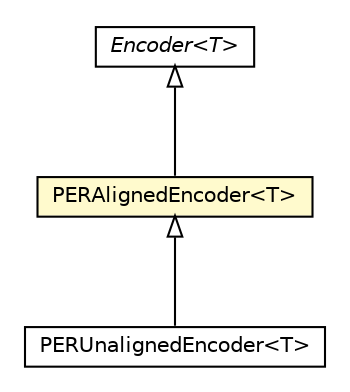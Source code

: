 #!/usr/local/bin/dot
#
# Class diagram 
# Generated by UMLGraph version R5_6-24-gf6e263 (http://www.umlgraph.org/)
#

digraph G {
	edge [fontname="Helvetica",fontsize=10,labelfontname="Helvetica",labelfontsize=10];
	node [fontname="Helvetica",fontsize=10,shape=plaintext];
	nodesep=0.25;
	ranksep=0.5;
	// org.universAAL.lddi.lib.ieeex73std.org.bn.coders.Encoder<T>
	c260514 [label=<<table title="org.universAAL.lddi.lib.ieeex73std.org.bn.coders.Encoder" border="0" cellborder="1" cellspacing="0" cellpadding="2" port="p" href="../Encoder.html">
		<tr><td><table border="0" cellspacing="0" cellpadding="1">
<tr><td align="center" balign="center"><font face="Helvetica-Oblique"> Encoder&lt;T&gt; </font></td></tr>
		</table></td></tr>
		</table>>, URL="../Encoder.html", fontname="Helvetica", fontcolor="black", fontsize=10.0];
	// org.universAAL.lddi.lib.ieeex73std.org.bn.coders.per.PERAlignedEncoder<T>
	c260530 [label=<<table title="org.universAAL.lddi.lib.ieeex73std.org.bn.coders.per.PERAlignedEncoder" border="0" cellborder="1" cellspacing="0" cellpadding="2" port="p" bgcolor="lemonChiffon" href="./PERAlignedEncoder.html">
		<tr><td><table border="0" cellspacing="0" cellpadding="1">
<tr><td align="center" balign="center"> PERAlignedEncoder&lt;T&gt; </td></tr>
		</table></td></tr>
		</table>>, URL="./PERAlignedEncoder.html", fontname="Helvetica", fontcolor="black", fontsize=10.0];
	// org.universAAL.lddi.lib.ieeex73std.org.bn.coders.per.PERUnalignedEncoder<T>
	c260531 [label=<<table title="org.universAAL.lddi.lib.ieeex73std.org.bn.coders.per.PERUnalignedEncoder" border="0" cellborder="1" cellspacing="0" cellpadding="2" port="p" href="./PERUnalignedEncoder.html">
		<tr><td><table border="0" cellspacing="0" cellpadding="1">
<tr><td align="center" balign="center"> PERUnalignedEncoder&lt;T&gt; </td></tr>
		</table></td></tr>
		</table>>, URL="./PERUnalignedEncoder.html", fontname="Helvetica", fontcolor="black", fontsize=10.0];
	//org.universAAL.lddi.lib.ieeex73std.org.bn.coders.per.PERAlignedEncoder<T> extends org.universAAL.lddi.lib.ieeex73std.org.bn.coders.Encoder<T>
	c260514:p -> c260530:p [dir=back,arrowtail=empty];
	//org.universAAL.lddi.lib.ieeex73std.org.bn.coders.per.PERUnalignedEncoder<T> extends org.universAAL.lddi.lib.ieeex73std.org.bn.coders.per.PERAlignedEncoder<T>
	c260530:p -> c260531:p [dir=back,arrowtail=empty];
}

